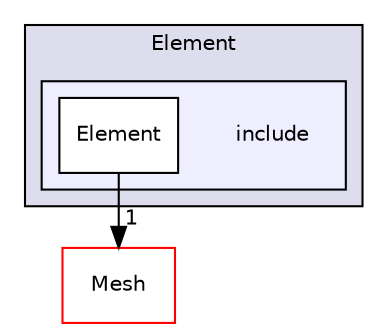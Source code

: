 digraph "Element/include" {
  compound=true
  node [ fontsize="10", fontname="Helvetica"];
  edge [ labelfontsize="10", labelfontname="Helvetica"];
  subgraph clusterdir_dbf4cecd986d5434acc0a98260fbec76 {
    graph [ bgcolor="#ddddee", pencolor="black", label="Element" fontname="Helvetica", fontsize="10", URL="dir_dbf4cecd986d5434acc0a98260fbec76.html"]
  subgraph clusterdir_6ab64741dff8c431ea6ff06f9a0125e7 {
    graph [ bgcolor="#eeeeff", pencolor="black", label="" URL="dir_6ab64741dff8c431ea6ff06f9a0125e7.html"];
    dir_6ab64741dff8c431ea6ff06f9a0125e7 [shape=plaintext label="include"];
    dir_2c3ed0b53c7d881c4b91ba563d323d5b [shape=box label="Element" color="black" fillcolor="white" style="filled" URL="dir_2c3ed0b53c7d881c4b91ba563d323d5b.html"];
  }
  }
  dir_8d239ea191f6a3a32e26e904bbe7fcaa [shape=box label="Mesh" fillcolor="white" style="filled" color="red" URL="dir_8d239ea191f6a3a32e26e904bbe7fcaa.html"];
  dir_2c3ed0b53c7d881c4b91ba563d323d5b->dir_8d239ea191f6a3a32e26e904bbe7fcaa [headlabel="1", labeldistance=1.5 headhref="dir_000002_000009.html"];
}
